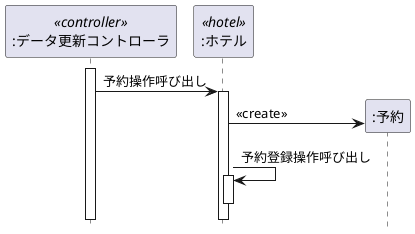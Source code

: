 @startuml
hide footbox
participant ":データ更新コントローラ" as a1<<controller>>
participant ":ホテル" as a2<<hotel>>
participant ":予約" as a3
activate a1
a1->a2:予約操作呼び出し
activate a2
create a3
a2->a3:<<create>>


a2->a2:予約登録操作呼び出し
activate a2
deactivate a2

@enduml